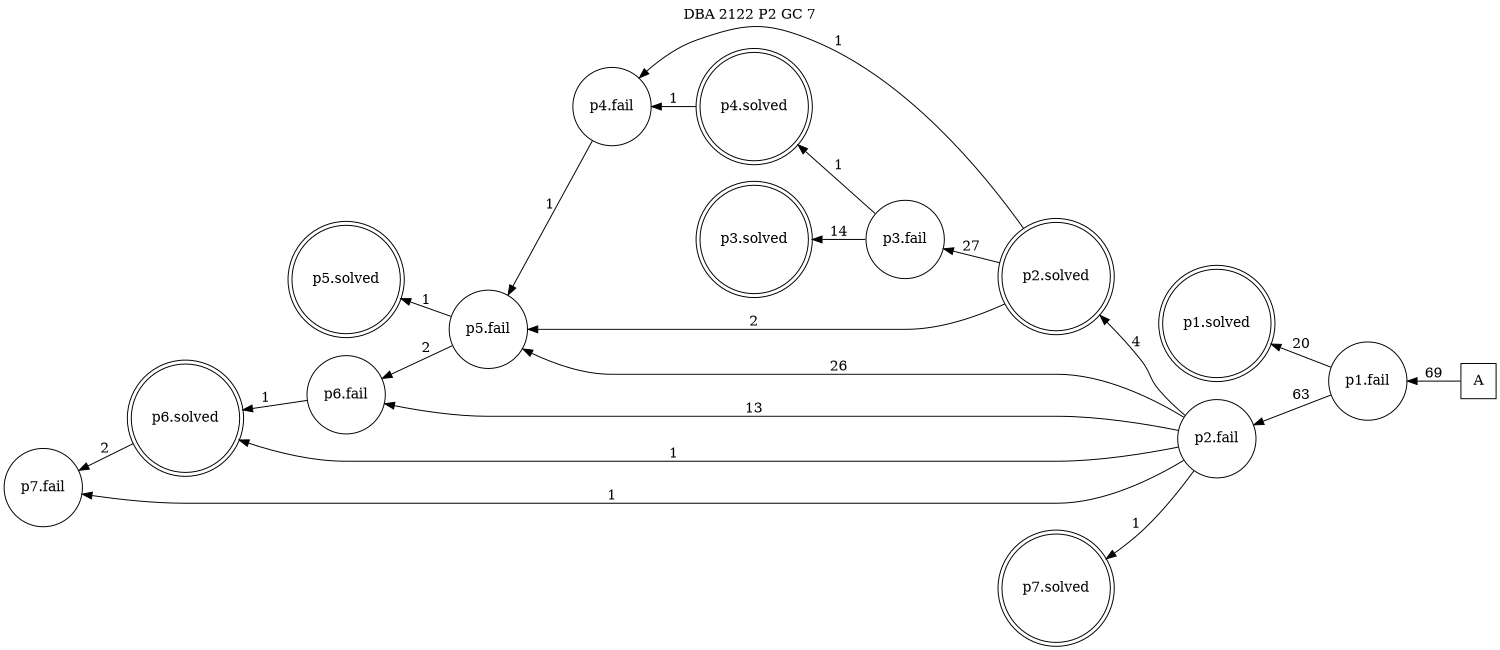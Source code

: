 digraph DBA_2122_P2_GC_7_GOOD {
labelloc="tl"
label= " DBA 2122 P2 GC 7 "
rankdir="RL";
graph [ size=" 10 , 10 !"]

"A" [shape="square" label="A"]
"p1.fail" [shape="circle" label="p1.fail"]
"p1.solved" [shape="doublecircle" label="p1.solved"]
"p2.fail" [shape="circle" label="p2.fail"]
"p2.solved" [shape="doublecircle" label="p2.solved"]
"p3.fail" [shape="circle" label="p3.fail"]
"p3.solved" [shape="doublecircle" label="p3.solved"]
"p5.fail" [shape="circle" label="p5.fail"]
"p4.fail" [shape="circle" label="p4.fail"]
"p6.fail" [shape="circle" label="p6.fail"]
"p5.solved" [shape="doublecircle" label="p5.solved"]
"p4.solved" [shape="doublecircle" label="p4.solved"]
"p6.solved" [shape="doublecircle" label="p6.solved"]
"p7.fail" [shape="circle" label="p7.fail"]
"p7.solved" [shape="doublecircle" label="p7.solved"]
"A" -> "p1.fail" [ label=69]
"p1.fail" -> "p1.solved" [ label=20]
"p1.fail" -> "p2.fail" [ label=63]
"p2.fail" -> "p2.solved" [ label=4]
"p2.fail" -> "p5.fail" [ label=26]
"p2.fail" -> "p6.fail" [ label=13]
"p2.fail" -> "p6.solved" [ label=1]
"p2.fail" -> "p7.fail" [ label=1]
"p2.fail" -> "p7.solved" [ label=1]
"p2.solved" -> "p3.fail" [ label=27]
"p2.solved" -> "p5.fail" [ label=2]
"p2.solved" -> "p4.fail" [ label=1]
"p3.fail" -> "p3.solved" [ label=14]
"p3.fail" -> "p4.solved" [ label=1]
"p5.fail" -> "p6.fail" [ label=2]
"p5.fail" -> "p5.solved" [ label=1]
"p4.fail" -> "p5.fail" [ label=1]
"p6.fail" -> "p6.solved" [ label=1]
"p4.solved" -> "p4.fail" [ label=1]
"p6.solved" -> "p7.fail" [ label=2]
}
